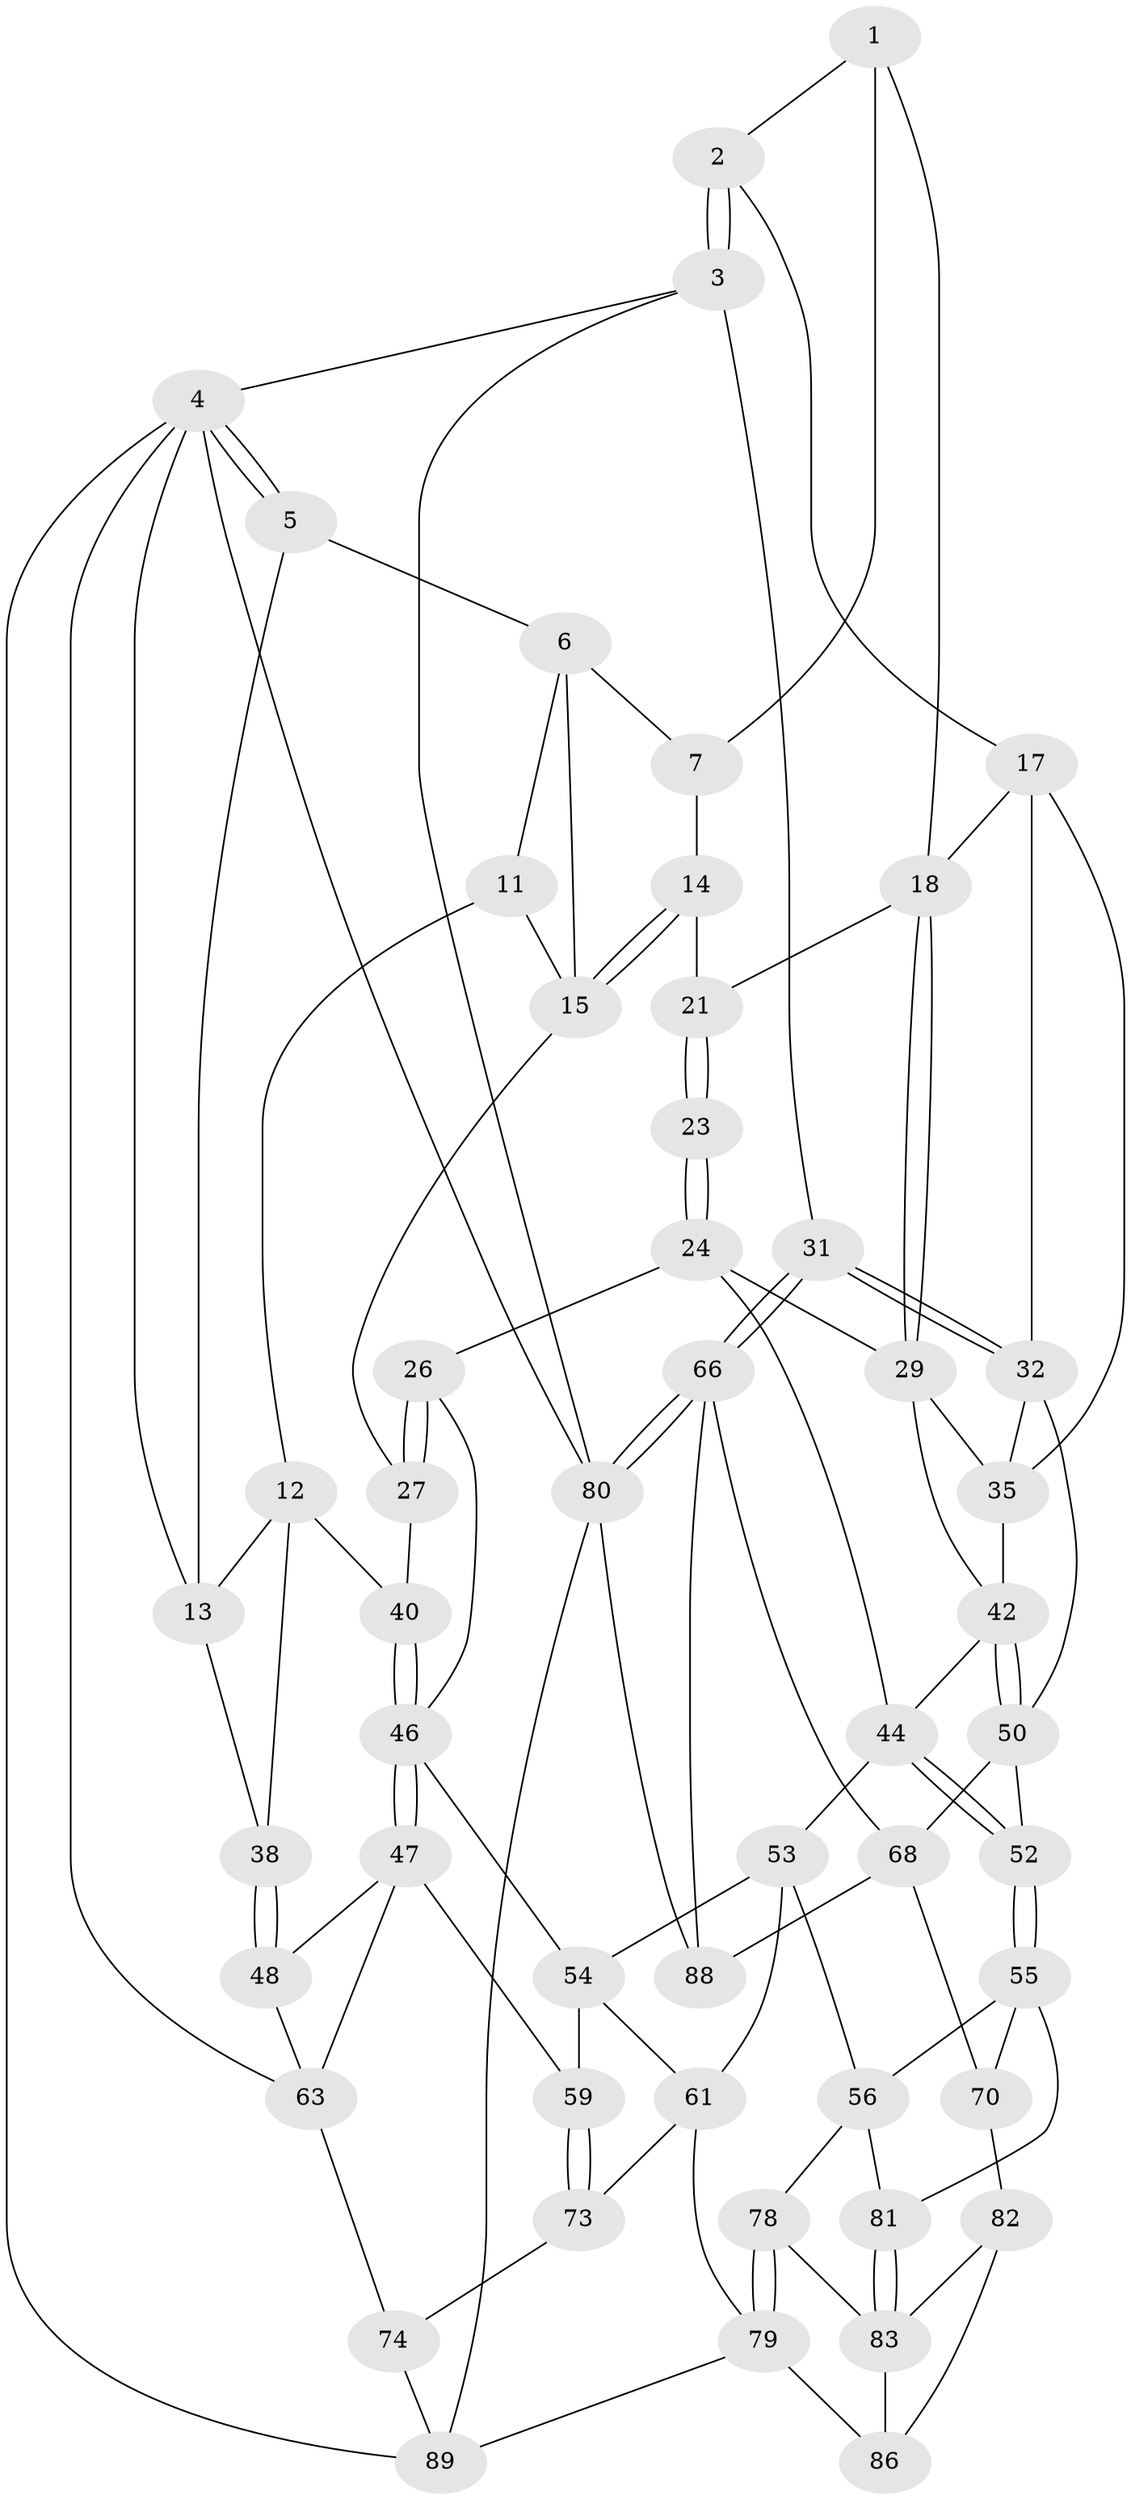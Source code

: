 // original degree distribution, {3: 0.021739130434782608, 4: 0.21739130434782608, 6: 0.1956521739130435, 5: 0.5652173913043478}
// Generated by graph-tools (version 1.1) at 2025/42/03/06/25 10:42:35]
// undirected, 53 vertices, 114 edges
graph export_dot {
graph [start="1"]
  node [color=gray90,style=filled];
  1 [pos="+0.5459114448006915+0",super="+8"];
  2 [pos="+0.9964102178200981+0",super="+16"];
  3 [pos="+1+0",super="+20"];
  4 [pos="+0+0",super="+64"];
  5 [pos="+0.14354817229858155+0"];
  6 [pos="+0.28094499959723906+0",super="+10"];
  7 [pos="+0.35381941611434986+0",super="+9"];
  11 [pos="+0.08139618080945224+0.2105887591232525"];
  12 [pos="+0.0637559896399757+0.207067985847113",super="+37"];
  13 [pos="+0.05890047962137207+0.20517360252926137",super="+36"];
  14 [pos="+0.4424165893492688+0.1603529738056231"];
  15 [pos="+0.3371245120416249+0.18662375210311247",super="+28"];
  17 [pos="+0.7572199459899478+0.16071756687096833",super="+34"];
  18 [pos="+0.7216621189842716+0.1707891680254231",super="+19"];
  21 [pos="+0.6672718656820988+0.18511692720754483",super="+22"];
  23 [pos="+0.5082193295696625+0.3124674444971905"];
  24 [pos="+0.5069931152370639+0.39670622497787933",super="+25"];
  26 [pos="+0.39233760757611663+0.4376658347664661"];
  27 [pos="+0.24068864256821765+0.3266855903014713"];
  29 [pos="+0.6617854685727941+0.35164041500526455",super="+30"];
  31 [pos="+1+0.5054585453365968"];
  32 [pos="+1+0.4997225553547678",super="+33"];
  35 [pos="+0.7286661860213332+0.383489497654436",super="+41"];
  38 [pos="+0+0.46611507837768157",super="+39"];
  40 [pos="+0.15309026280156976+0.4473558651418741"];
  42 [pos="+0.7159251342493157+0.516158978004415",super="+43"];
  44 [pos="+0.5909161490568775+0.6325658007038006",super="+45"];
  46 [pos="+0.1491464441579186+0.589078487991363",super="+49"];
  47 [pos="+0.14158612016133176+0.6164723127051916",super="+58"];
  48 [pos="+0.1410643515163678+0.6165085023926398",super="+62"];
  50 [pos="+0.7877210675263645+0.5943179777861518",super="+51"];
  52 [pos="+0.6525521442048726+0.6915525954012598"];
  53 [pos="+0.5054859811387961+0.6341193777989438",super="+57"];
  54 [pos="+0.36437958564903156+0.5992688941417527",super="+60"];
  55 [pos="+0.6129141627928149+0.7436646384992988",super="+72"];
  56 [pos="+0.5569639981134044+0.7630546655829256",super="+77"];
  59 [pos="+0.2659526049167806+0.695614429365843"];
  61 [pos="+0.40424134840167963+0.7424394774257373",super="+75"];
  63 [pos="+0+0.9866188465286417",super="+65"];
  66 [pos="+1+0.6810877045827535",super="+67"];
  68 [pos="+0.7821021611029928+0.7903610031025764",super="+69"];
  70 [pos="+0.6706095307262117+0.89822774502579",super="+71"];
  73 [pos="+0.26420859608803887+0.8097426126413672",super="+76"];
  74 [pos="+0.12749952408488527+0.8888142171054075",super="+91"];
  78 [pos="+0.4976868033644501+0.8665980405457389"];
  79 [pos="+0.42338488852040734+0.8820043777016662",super="+87"];
  80 [pos="+1+1",super="+92"];
  81 [pos="+0.5886894258042238+0.8443778374916281"];
  82 [pos="+0.5656657066690882+0.8923811934339004",super="+85"];
  83 [pos="+0.5540298494399067+0.8880778080499534",super="+84"];
  86 [pos="+0.5667557908445982+1"];
  88 [pos="+0.8413558056355135+1"];
  89 [pos="+0.5710500428057598+1",super="+90"];
  1 -- 2;
  1 -- 18;
  1 -- 7;
  2 -- 3 [weight=2];
  2 -- 3;
  2 -- 17;
  3 -- 4;
  3 -- 80;
  3 -- 31;
  4 -- 5;
  4 -- 5;
  4 -- 13;
  4 -- 80;
  4 -- 89;
  4 -- 63;
  5 -- 6;
  5 -- 13;
  6 -- 7;
  6 -- 11;
  6 -- 15;
  7 -- 14;
  11 -- 12;
  11 -- 15;
  12 -- 13;
  12 -- 40;
  12 -- 38;
  13 -- 38;
  14 -- 15;
  14 -- 15;
  14 -- 21;
  15 -- 27;
  17 -- 18;
  17 -- 35;
  17 -- 32;
  18 -- 29;
  18 -- 29;
  18 -- 21;
  21 -- 23 [weight=2];
  21 -- 23;
  23 -- 24;
  23 -- 24;
  24 -- 26;
  24 -- 44;
  24 -- 29;
  26 -- 27;
  26 -- 27;
  26 -- 46;
  27 -- 40;
  29 -- 35;
  29 -- 42;
  31 -- 32;
  31 -- 32;
  31 -- 66;
  31 -- 66;
  32 -- 50;
  32 -- 35;
  35 -- 42;
  38 -- 48 [weight=2];
  38 -- 48;
  40 -- 46;
  40 -- 46;
  42 -- 50;
  42 -- 50;
  42 -- 44;
  44 -- 52;
  44 -- 52;
  44 -- 53;
  46 -- 47;
  46 -- 47;
  46 -- 54;
  47 -- 48;
  47 -- 59;
  47 -- 63;
  48 -- 63;
  50 -- 52;
  50 -- 68;
  52 -- 55;
  52 -- 55;
  53 -- 54;
  53 -- 56;
  53 -- 61;
  54 -- 59;
  54 -- 61;
  55 -- 56;
  55 -- 81;
  55 -- 70;
  56 -- 81;
  56 -- 78;
  59 -- 73;
  59 -- 73;
  61 -- 73;
  61 -- 79;
  63 -- 74;
  66 -- 80;
  66 -- 80;
  66 -- 88;
  66 -- 68;
  68 -- 88;
  68 -- 70;
  70 -- 82 [weight=2];
  73 -- 74 [weight=2];
  74 -- 89;
  78 -- 79;
  78 -- 79;
  78 -- 83;
  79 -- 89;
  79 -- 86;
  80 -- 89;
  80 -- 88;
  81 -- 83;
  81 -- 83;
  82 -- 83;
  82 -- 86;
  83 -- 86;
}
